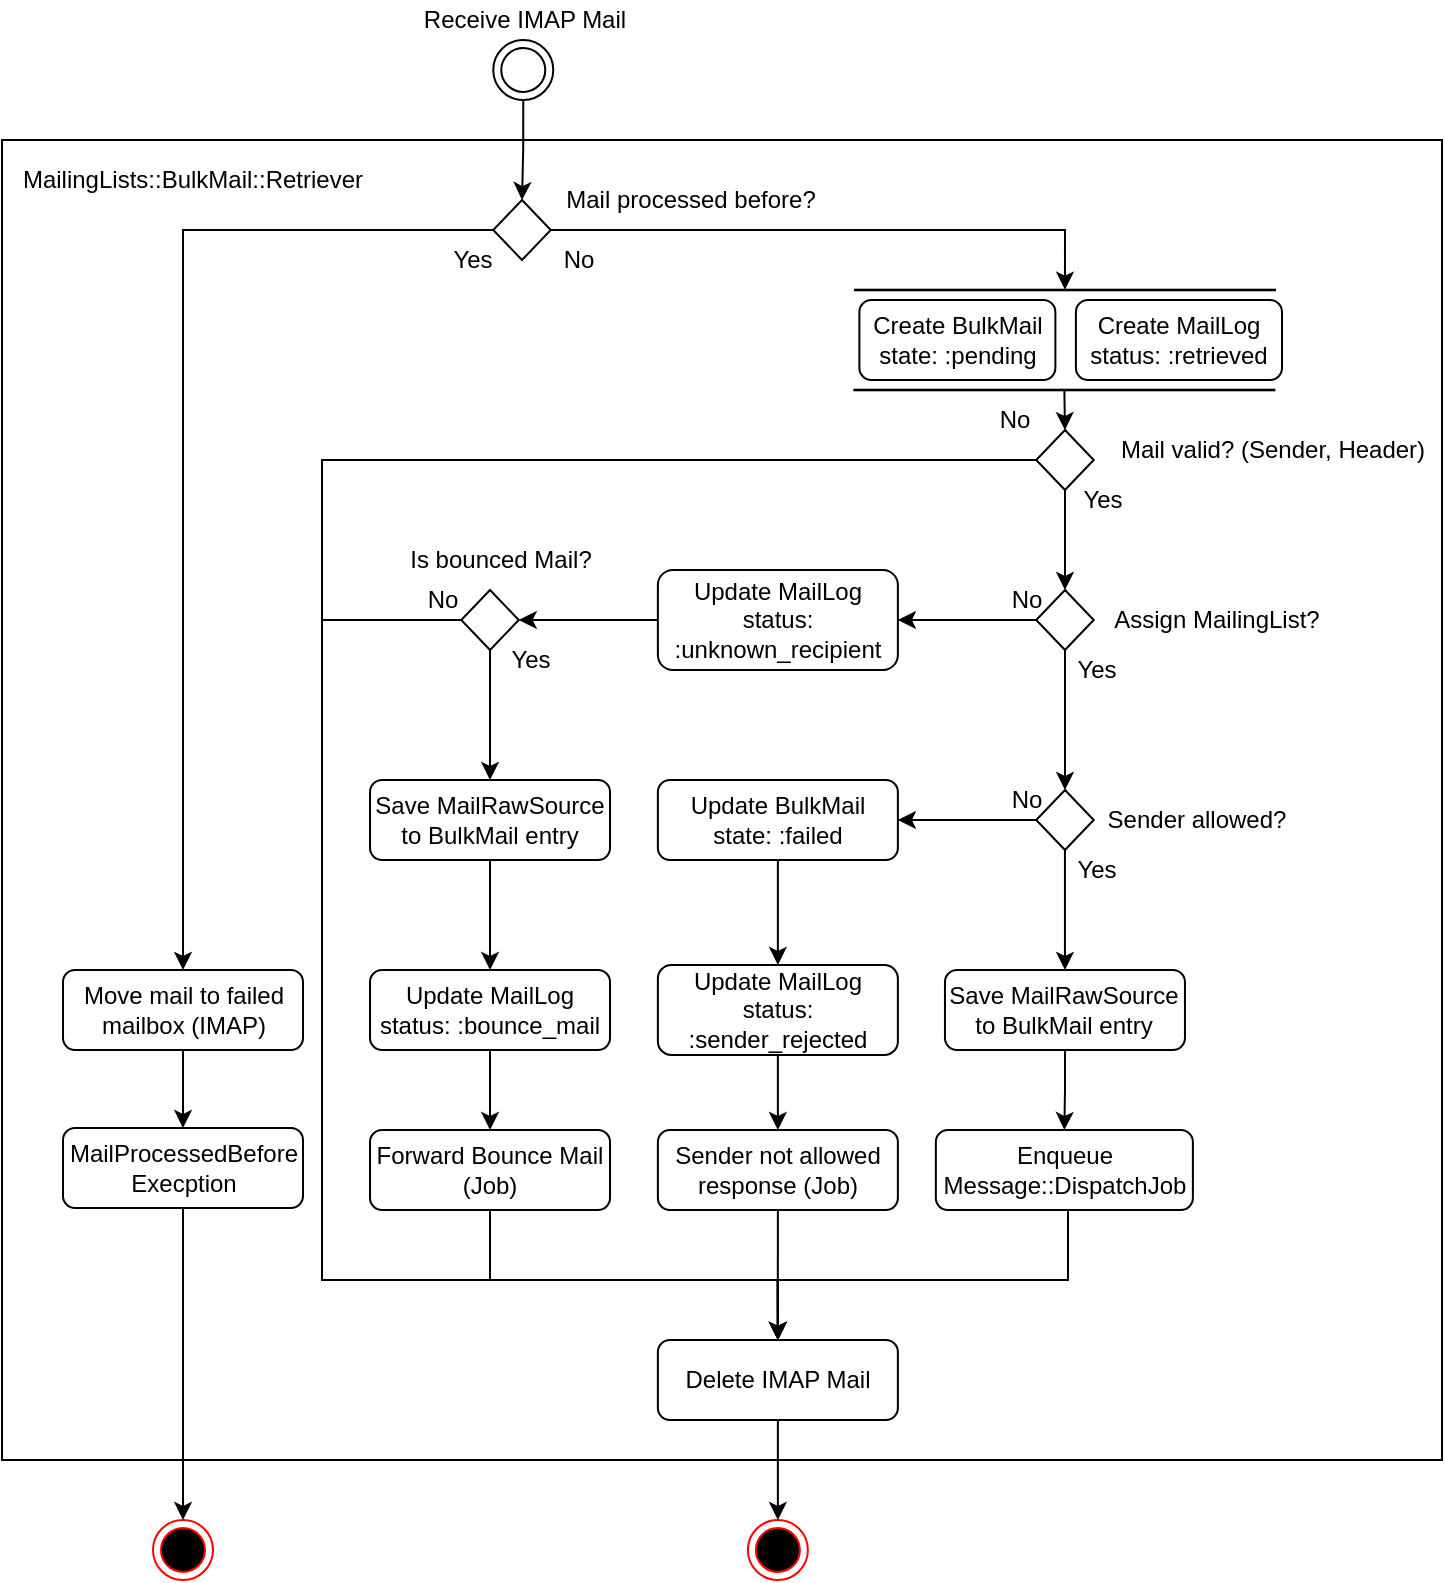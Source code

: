<mxfile version="15.8.7" type="device"><diagram id="C5RBs43oDa-KdzZeNtuy" name="Page-1"><mxGraphModel dx="979" dy="1275" grid="1" gridSize="10" guides="1" tooltips="1" connect="1" arrows="1" fold="1" page="1" pageScale="1" pageWidth="827" pageHeight="1169" math="0" shadow="0"><root><mxCell id="WIyWlLk6GJQsqaUBKTNV-0"/><mxCell id="WIyWlLk6GJQsqaUBKTNV-1" parent="WIyWlLk6GJQsqaUBKTNV-0"/><mxCell id="dEIOVO7-n2dO_YuL5tAZ-57" value="" style="rounded=0;whiteSpace=wrap;html=1;" parent="WIyWlLk6GJQsqaUBKTNV-1" vertex="1"><mxGeometry x="70" y="90" width="720" height="660" as="geometry"/></mxCell><mxCell id="dZTUYTMGQPjRePa1eu06-48" style="edgeStyle=orthogonalEdgeStyle;rounded=0;orthogonalLoop=1;jettySize=auto;html=1;entryX=0;entryY=0.5;entryDx=0;entryDy=0;" edge="1" parent="WIyWlLk6GJQsqaUBKTNV-1" source="WIyWlLk6GJQsqaUBKTNV-6" target="dZTUYTMGQPjRePa1eu06-37"><mxGeometry relative="1" as="geometry"/></mxCell><mxCell id="WIyWlLk6GJQsqaUBKTNV-6" value="" style="rhombus;whiteSpace=wrap;html=1;shadow=0;fontFamily=Helvetica;fontSize=12;align=center;strokeWidth=1;spacing=6;spacingTop=-4;" parent="WIyWlLk6GJQsqaUBKTNV-1" vertex="1"><mxGeometry x="315.63" y="120" width="28.75" height="30" as="geometry"/></mxCell><mxCell id="7kqk5AfiqWKKjKlD9xUX-3" style="edgeStyle=orthogonalEdgeStyle;rounded=0;orthogonalLoop=1;jettySize=auto;html=1;entryX=0.5;entryY=0;entryDx=0;entryDy=0;exitX=0;exitY=0.5;exitDx=0;exitDy=0;" parent="WIyWlLk6GJQsqaUBKTNV-1" source="WIyWlLk6GJQsqaUBKTNV-6" target="WIyWlLk6GJQsqaUBKTNV-11" edge="1"><mxGeometry relative="1" as="geometry"><Array as="points"><mxPoint x="160" y="135"/></Array></mxGeometry></mxCell><mxCell id="7kqk5AfiqWKKjKlD9xUX-1" style="edgeStyle=orthogonalEdgeStyle;rounded=0;orthogonalLoop=1;jettySize=auto;html=1;exitX=0.5;exitY=1;exitDx=0;exitDy=0;" parent="WIyWlLk6GJQsqaUBKTNV-1" source="dEIOVO7-n2dO_YuL5tAZ-51" target="WIyWlLk6GJQsqaUBKTNV-6" edge="1"><mxGeometry relative="1" as="geometry"><mxPoint x="330" y="80" as="sourcePoint"/></mxGeometry></mxCell><mxCell id="dEIOVO7-n2dO_YuL5tAZ-23" style="edgeStyle=orthogonalEdgeStyle;rounded=0;orthogonalLoop=1;jettySize=auto;html=1;entryX=0.5;entryY=0;entryDx=0;entryDy=0;exitX=0.5;exitY=1;exitDx=0;exitDy=0;" parent="WIyWlLk6GJQsqaUBKTNV-1" source="dEIOVO7-n2dO_YuL5tAZ-54" target="dEIOVO7-n2dO_YuL5tAZ-55" edge="1"><mxGeometry relative="1" as="geometry"><mxPoint x="602.95" y="390" as="sourcePoint"/><mxPoint x="602.96" y="430" as="targetPoint"/></mxGeometry></mxCell><mxCell id="7kqk5AfiqWKKjKlD9xUX-37" style="edgeStyle=orthogonalEdgeStyle;rounded=0;orthogonalLoop=1;jettySize=auto;html=1;startArrow=none;" parent="WIyWlLk6GJQsqaUBKTNV-1" source="WIyWlLk6GJQsqaUBKTNV-12" target="7kqk5AfiqWKKjKlD9xUX-36" edge="1"><mxGeometry relative="1" as="geometry"/></mxCell><mxCell id="WIyWlLk6GJQsqaUBKTNV-11" value="Move mail to failed mailbox (IMAP)" style="rounded=1;whiteSpace=wrap;html=1;fontSize=12;glass=0;strokeWidth=1;shadow=0;" parent="WIyWlLk6GJQsqaUBKTNV-1" vertex="1"><mxGeometry x="100.5" y="505" width="120" height="40" as="geometry"/></mxCell><mxCell id="7kqk5AfiqWKKjKlD9xUX-9" style="edgeStyle=orthogonalEdgeStyle;rounded=0;orthogonalLoop=1;jettySize=auto;html=1;exitX=0.5;exitY=1;exitDx=0;exitDy=0;entryX=0.5;entryY=0;entryDx=0;entryDy=0;" parent="WIyWlLk6GJQsqaUBKTNV-1" source="WIyWlLk6GJQsqaUBKTNV-11" target="WIyWlLk6GJQsqaUBKTNV-12" edge="1"><mxGeometry relative="1" as="geometry"><mxPoint x="570" y="270" as="targetPoint"/></mxGeometry></mxCell><mxCell id="7kqk5AfiqWKKjKlD9xUX-4" value="Yes" style="text;html=1;align=center;verticalAlign=middle;resizable=0;points=[];autosize=1;strokeColor=none;fillColor=none;" parent="WIyWlLk6GJQsqaUBKTNV-1" vertex="1"><mxGeometry x="600.04" y="260" width="40" height="20" as="geometry"/></mxCell><mxCell id="7kqk5AfiqWKKjKlD9xUX-24" style="edgeStyle=orthogonalEdgeStyle;rounded=0;orthogonalLoop=1;jettySize=auto;html=1;entryX=0.5;entryY=0;entryDx=0;entryDy=0;" parent="WIyWlLk6GJQsqaUBKTNV-1" source="7kqk5AfiqWKKjKlD9xUX-5" target="7kqk5AfiqWKKjKlD9xUX-23" edge="1"><mxGeometry relative="1" as="geometry"/></mxCell><mxCell id="7kqk5AfiqWKKjKlD9xUX-5" value="Save MailRawSource to BulkMail entry" style="rounded=1;whiteSpace=wrap;html=1;fontSize=12;glass=0;strokeWidth=1;shadow=0;" parent="WIyWlLk6GJQsqaUBKTNV-1" vertex="1"><mxGeometry x="541.48" y="505" width="120" height="40" as="geometry"/></mxCell><mxCell id="7kqk5AfiqWKKjKlD9xUX-10" value="No" style="text;html=1;align=center;verticalAlign=middle;resizable=0;points=[];autosize=1;strokeColor=none;fillColor=none;" parent="WIyWlLk6GJQsqaUBKTNV-1" vertex="1"><mxGeometry x="567.36" y="310" width="30" height="20" as="geometry"/></mxCell><mxCell id="7kqk5AfiqWKKjKlD9xUX-13" value="No" style="text;html=1;align=center;verticalAlign=middle;resizable=0;points=[];autosize=1;strokeColor=none;fillColor=none;" parent="WIyWlLk6GJQsqaUBKTNV-1" vertex="1"><mxGeometry x="561.25" y="220" width="30" height="20" as="geometry"/></mxCell><mxCell id="7kqk5AfiqWKKjKlD9xUX-14" value="Create MailLog&lt;br&gt;status: :retrieved" style="rounded=1;whiteSpace=wrap;html=1;fontSize=12;glass=0;strokeWidth=1;shadow=0;" parent="WIyWlLk6GJQsqaUBKTNV-1" vertex="1"><mxGeometry x="606.96" y="170" width="103.04" height="40" as="geometry"/></mxCell><mxCell id="7kqk5AfiqWKKjKlD9xUX-17" value="Yes" style="text;html=1;align=center;verticalAlign=middle;resizable=0;points=[];autosize=1;strokeColor=none;fillColor=none;" parent="WIyWlLk6GJQsqaUBKTNV-1" vertex="1"><mxGeometry x="597.36" y="345" width="40" height="20" as="geometry"/></mxCell><mxCell id="dEIOVO7-n2dO_YuL5tAZ-22" style="edgeStyle=orthogonalEdgeStyle;rounded=0;orthogonalLoop=1;jettySize=auto;html=1;exitX=0;exitY=0.5;exitDx=0;exitDy=0;entryX=1;entryY=0.5;entryDx=0;entryDy=0;" parent="WIyWlLk6GJQsqaUBKTNV-1" source="dEIOVO7-n2dO_YuL5tAZ-54" target="7kqk5AfiqWKKjKlD9xUX-35" edge="1"><mxGeometry relative="1" as="geometry"><mxPoint x="565.91" y="330" as="sourcePoint"/></mxGeometry></mxCell><mxCell id="dEIOVO7-n2dO_YuL5tAZ-26" style="edgeStyle=orthogonalEdgeStyle;rounded=0;orthogonalLoop=1;jettySize=auto;html=1;exitX=0;exitY=0.5;exitDx=0;exitDy=0;" parent="WIyWlLk6GJQsqaUBKTNV-1" source="dEIOVO7-n2dO_YuL5tAZ-55" target="7kqk5AfiqWKKjKlD9xUX-28" edge="1"><mxGeometry relative="1" as="geometry"><mxPoint x="567.94" y="430" as="sourcePoint"/></mxGeometry></mxCell><mxCell id="dEIOVO7-n2dO_YuL5tAZ-27" style="edgeStyle=orthogonalEdgeStyle;rounded=0;orthogonalLoop=1;jettySize=auto;html=1;entryX=0.5;entryY=0;entryDx=0;entryDy=0;exitX=0.5;exitY=1;exitDx=0;exitDy=0;" parent="WIyWlLk6GJQsqaUBKTNV-1" source="dEIOVO7-n2dO_YuL5tAZ-55" target="7kqk5AfiqWKKjKlD9xUX-5" edge="1"><mxGeometry relative="1" as="geometry"><mxPoint x="602.94" y="460.0" as="sourcePoint"/></mxGeometry></mxCell><mxCell id="dEIOVO7-n2dO_YuL5tAZ-15" style="edgeStyle=orthogonalEdgeStyle;rounded=0;orthogonalLoop=1;jettySize=auto;html=1;entryX=0.5;entryY=0;entryDx=0;entryDy=0;" parent="WIyWlLk6GJQsqaUBKTNV-1" source="7kqk5AfiqWKKjKlD9xUX-23" target="dZTUYTMGQPjRePa1eu06-50" edge="1"><mxGeometry relative="1" as="geometry"><mxPoint x="457.94" y="925" as="targetPoint"/><Array as="points"><mxPoint x="603" y="660"/><mxPoint x="458" y="660"/></Array></mxGeometry></mxCell><mxCell id="7kqk5AfiqWKKjKlD9xUX-23" value="Enqueue Message::DispatchJob" style="rounded=1;whiteSpace=wrap;html=1;fontSize=12;glass=0;strokeWidth=1;shadow=0;" parent="WIyWlLk6GJQsqaUBKTNV-1" vertex="1"><mxGeometry x="536.92" y="585" width="128.52" height="40" as="geometry"/></mxCell><mxCell id="7kqk5AfiqWKKjKlD9xUX-25" value="" style="ellipse;html=1;shape=endState;fillColor=#000000;strokeColor=#ff0000;" parent="WIyWlLk6GJQsqaUBKTNV-1" vertex="1"><mxGeometry x="442.94" y="780" width="30" height="30" as="geometry"/></mxCell><mxCell id="7kqk5AfiqWKKjKlD9xUX-31" style="edgeStyle=orthogonalEdgeStyle;rounded=0;orthogonalLoop=1;jettySize=auto;html=1;entryX=0.5;entryY=0;entryDx=0;entryDy=0;" parent="WIyWlLk6GJQsqaUBKTNV-1" source="7kqk5AfiqWKKjKlD9xUX-28" target="dEIOVO7-n2dO_YuL5tAZ-45" edge="1"><mxGeometry relative="1" as="geometry"/></mxCell><mxCell id="7kqk5AfiqWKKjKlD9xUX-28" value="Update BulkMail state: :failed" style="rounded=1;whiteSpace=wrap;html=1;fontSize=12;glass=0;strokeWidth=1;shadow=0;" parent="WIyWlLk6GJQsqaUBKTNV-1" vertex="1"><mxGeometry x="397.94" y="410" width="120" height="40" as="geometry"/></mxCell><mxCell id="7kqk5AfiqWKKjKlD9xUX-30" value="Sender not allowed response (Job)" style="rounded=1;whiteSpace=wrap;html=1;fontSize=12;glass=0;strokeWidth=1;shadow=0;" parent="WIyWlLk6GJQsqaUBKTNV-1" vertex="1"><mxGeometry x="397.94" y="585" width="120" height="40" as="geometry"/></mxCell><mxCell id="7kqk5AfiqWKKjKlD9xUX-40" style="edgeStyle=orthogonalEdgeStyle;rounded=0;orthogonalLoop=1;jettySize=auto;html=1;entryX=0.5;entryY=0;entryDx=0;entryDy=0;exitX=0.5;exitY=1;exitDx=0;exitDy=0;" parent="WIyWlLk6GJQsqaUBKTNV-1" source="7kqk5AfiqWKKjKlD9xUX-30" target="dZTUYTMGQPjRePa1eu06-50" edge="1"><mxGeometry relative="1" as="geometry"><mxPoint x="457.94" y="955" as="sourcePoint"/><mxPoint x="457.94" y="925" as="targetPoint"/><Array as="points"><mxPoint x="458" y="690"/><mxPoint x="458" y="690"/></Array></mxGeometry></mxCell><mxCell id="dEIOVO7-n2dO_YuL5tAZ-25" style="edgeStyle=orthogonalEdgeStyle;rounded=0;orthogonalLoop=1;jettySize=auto;html=1;" parent="WIyWlLk6GJQsqaUBKTNV-1" source="7kqk5AfiqWKKjKlD9xUX-35" target="dZTUYTMGQPjRePa1eu06-0" edge="1"><mxGeometry relative="1" as="geometry"><mxPoint x="350" y="330" as="targetPoint"/><Array as="points"/></mxGeometry></mxCell><mxCell id="7kqk5AfiqWKKjKlD9xUX-35" value="Update MailLog&lt;br&gt;status:&lt;br&gt;:unknown_recipient" style="rounded=1;whiteSpace=wrap;html=1;fontSize=12;glass=0;strokeWidth=1;shadow=0;" parent="WIyWlLk6GJQsqaUBKTNV-1" vertex="1"><mxGeometry x="397.94" y="305" width="120" height="50" as="geometry"/></mxCell><mxCell id="7kqk5AfiqWKKjKlD9xUX-36" value="" style="ellipse;html=1;shape=endState;fillColor=#000000;strokeColor=#ff0000;" parent="WIyWlLk6GJQsqaUBKTNV-1" vertex="1"><mxGeometry x="145.5" y="780" width="30" height="30" as="geometry"/></mxCell><mxCell id="WIyWlLk6GJQsqaUBKTNV-12" value="MailProcessedBefore&lt;br&gt;Execption" style="rounded=1;whiteSpace=wrap;html=1;fontSize=12;glass=0;strokeWidth=1;shadow=0;" parent="WIyWlLk6GJQsqaUBKTNV-1" vertex="1"><mxGeometry x="100.5" y="584" width="120" height="40" as="geometry"/></mxCell><mxCell id="dEIOVO7-n2dO_YuL5tAZ-18" style="edgeStyle=orthogonalEdgeStyle;rounded=0;orthogonalLoop=1;jettySize=auto;html=1;entryX=0.5;entryY=0;entryDx=0;entryDy=0;exitX=0;exitY=0.5;exitDx=0;exitDy=0;" parent="WIyWlLk6GJQsqaUBKTNV-1" source="dEIOVO7-n2dO_YuL5tAZ-50" target="dZTUYTMGQPjRePa1eu06-50" edge="1"><mxGeometry relative="1" as="geometry"><mxPoint x="567.94" y="305" as="sourcePoint"/><mxPoint x="457.94" y="925" as="targetPoint"/><Array as="points"><mxPoint x="230" y="250"/><mxPoint x="230" y="660"/><mxPoint x="458" y="660"/></Array></mxGeometry></mxCell><mxCell id="dEIOVO7-n2dO_YuL5tAZ-9" value="No" style="text;html=1;align=center;verticalAlign=middle;resizable=0;points=[];autosize=1;strokeColor=none;fillColor=none;" parent="WIyWlLk6GJQsqaUBKTNV-1" vertex="1"><mxGeometry x="567.35" y="410" width="30" height="20" as="geometry"/></mxCell><mxCell id="dEIOVO7-n2dO_YuL5tAZ-10" value="Yes" style="text;html=1;align=center;verticalAlign=middle;resizable=0;points=[];autosize=1;strokeColor=none;fillColor=none;" parent="WIyWlLk6GJQsqaUBKTNV-1" vertex="1"><mxGeometry x="597.35" y="445" width="40" height="20" as="geometry"/></mxCell><mxCell id="dEIOVO7-n2dO_YuL5tAZ-28" value="&lt;span&gt;Mail processed before?&lt;/span&gt;" style="text;html=1;align=center;verticalAlign=middle;resizable=0;points=[];autosize=1;strokeColor=none;fillColor=none;" parent="WIyWlLk6GJQsqaUBKTNV-1" vertex="1"><mxGeometry x="344.38" y="110" width="140" height="20" as="geometry"/></mxCell><mxCell id="dEIOVO7-n2dO_YuL5tAZ-33" value="&lt;span&gt;Mail valid? (Sender, Header)&lt;/span&gt;" style="text;html=1;align=center;verticalAlign=middle;resizable=0;points=[];autosize=1;strokeColor=none;fillColor=none;" parent="WIyWlLk6GJQsqaUBKTNV-1" vertex="1"><mxGeometry x="620.0" y="235" width="170" height="20" as="geometry"/></mxCell><mxCell id="dEIOVO7-n2dO_YuL5tAZ-38" value="&lt;span&gt;Sender allowed?&lt;/span&gt;" style="text;html=1;align=center;verticalAlign=middle;resizable=0;points=[];autosize=1;strokeColor=none;fillColor=none;" parent="WIyWlLk6GJQsqaUBKTNV-1" vertex="1"><mxGeometry x="617.32" y="420" width="100" height="20" as="geometry"/></mxCell><mxCell id="dEIOVO7-n2dO_YuL5tAZ-41" value="&lt;span&gt;Assign MailingList?&lt;/span&gt;" style="text;html=1;align=center;verticalAlign=middle;resizable=0;points=[];autosize=1;strokeColor=none;fillColor=none;" parent="WIyWlLk6GJQsqaUBKTNV-1" vertex="1"><mxGeometry x="617.33" y="320" width="120" height="20" as="geometry"/></mxCell><mxCell id="dEIOVO7-n2dO_YuL5tAZ-46" value="" style="edgeStyle=none;rounded=0;orthogonalLoop=1;jettySize=auto;html=1;endArrow=classic;endFill=1;" parent="WIyWlLk6GJQsqaUBKTNV-1" source="dEIOVO7-n2dO_YuL5tAZ-45" target="7kqk5AfiqWKKjKlD9xUX-30" edge="1"><mxGeometry relative="1" as="geometry"/></mxCell><mxCell id="dEIOVO7-n2dO_YuL5tAZ-45" value="Update MailLog&lt;br&gt;status: :sender_rejected" style="rounded=1;whiteSpace=wrap;html=1;fontSize=12;glass=0;strokeWidth=1;shadow=0;" parent="WIyWlLk6GJQsqaUBKTNV-1" vertex="1"><mxGeometry x="397.94" y="502.5" width="120" height="45" as="geometry"/></mxCell><mxCell id="dEIOVO7-n2dO_YuL5tAZ-47" value="No" style="text;html=1;align=center;verticalAlign=middle;resizable=0;points=[];autosize=1;strokeColor=none;fillColor=none;" parent="WIyWlLk6GJQsqaUBKTNV-1" vertex="1"><mxGeometry x="343" y="140" width="30" height="20" as="geometry"/></mxCell><mxCell id="dEIOVO7-n2dO_YuL5tAZ-48" value="Yes" style="text;html=1;align=center;verticalAlign=middle;resizable=0;points=[];autosize=1;strokeColor=none;fillColor=none;" parent="WIyWlLk6GJQsqaUBKTNV-1" vertex="1"><mxGeometry x="284.97" y="140" width="40" height="20" as="geometry"/></mxCell><mxCell id="dZTUYTMGQPjRePa1eu06-55" style="edgeStyle=orthogonalEdgeStyle;rounded=0;orthogonalLoop=1;jettySize=auto;html=1;exitX=0.5;exitY=1;exitDx=0;exitDy=0;entryX=0.5;entryY=0;entryDx=0;entryDy=0;" edge="1" parent="WIyWlLk6GJQsqaUBKTNV-1" source="dEIOVO7-n2dO_YuL5tAZ-50" target="dEIOVO7-n2dO_YuL5tAZ-54"><mxGeometry relative="1" as="geometry"/></mxCell><mxCell id="dEIOVO7-n2dO_YuL5tAZ-50" value="" style="rhombus;whiteSpace=wrap;html=1;shadow=0;fontFamily=Helvetica;fontSize=12;align=center;strokeWidth=1;spacing=6;spacingTop=-4;" parent="WIyWlLk6GJQsqaUBKTNV-1" vertex="1"><mxGeometry x="587.11" y="235" width="28.75" height="30" as="geometry"/></mxCell><mxCell id="dEIOVO7-n2dO_YuL5tAZ-51" value="" style="ellipse;shape=doubleEllipse;html=1;dashed=0;whitespace=wrap;aspect=fixed;" parent="WIyWlLk6GJQsqaUBKTNV-1" vertex="1"><mxGeometry x="315.63" y="40" width="30" height="30" as="geometry"/></mxCell><mxCell id="dEIOVO7-n2dO_YuL5tAZ-52" value="&lt;span&gt;Receive IMAP Mail&lt;/span&gt;" style="text;html=1;align=center;verticalAlign=middle;resizable=0;points=[];autosize=1;strokeColor=none;fillColor=none;" parent="WIyWlLk6GJQsqaUBKTNV-1" vertex="1"><mxGeometry x="270.63" y="20" width="120" height="20" as="geometry"/></mxCell><mxCell id="dEIOVO7-n2dO_YuL5tAZ-54" value="" style="rhombus;whiteSpace=wrap;html=1;shadow=0;fontFamily=Helvetica;fontSize=12;align=center;strokeWidth=1;spacing=6;spacingTop=-4;" parent="WIyWlLk6GJQsqaUBKTNV-1" vertex="1"><mxGeometry x="587.11" y="315" width="28.75" height="30" as="geometry"/></mxCell><mxCell id="dEIOVO7-n2dO_YuL5tAZ-55" value="" style="rhombus;whiteSpace=wrap;html=1;shadow=0;fontFamily=Helvetica;fontSize=12;align=center;strokeWidth=1;spacing=6;spacingTop=-4;" parent="WIyWlLk6GJQsqaUBKTNV-1" vertex="1"><mxGeometry x="587.11" y="415" width="28.75" height="30" as="geometry"/></mxCell><mxCell id="dEIOVO7-n2dO_YuL5tAZ-58" value="MailingLists::BulkMail::Retriever" style="text;html=1;align=center;verticalAlign=middle;resizable=0;points=[];autosize=1;strokeColor=none;fillColor=none;" parent="WIyWlLk6GJQsqaUBKTNV-1" vertex="1"><mxGeometry x="70" y="100" width="190" height="20" as="geometry"/></mxCell><mxCell id="dZTUYTMGQPjRePa1eu06-9" style="edgeStyle=orthogonalEdgeStyle;rounded=0;orthogonalLoop=1;jettySize=auto;html=1;exitX=0;exitY=0.5;exitDx=0;exitDy=0;entryX=0.5;entryY=0;entryDx=0;entryDy=0;" edge="1" parent="WIyWlLk6GJQsqaUBKTNV-1" source="dZTUYTMGQPjRePa1eu06-0" target="dZTUYTMGQPjRePa1eu06-50"><mxGeometry relative="1" as="geometry"><Array as="points"><mxPoint x="230" y="330"/><mxPoint x="230" y="660"/><mxPoint x="458" y="660"/></Array></mxGeometry></mxCell><mxCell id="dZTUYTMGQPjRePa1eu06-15" style="edgeStyle=orthogonalEdgeStyle;rounded=0;orthogonalLoop=1;jettySize=auto;html=1;exitX=0.5;exitY=1;exitDx=0;exitDy=0;entryX=0.5;entryY=0;entryDx=0;entryDy=0;" edge="1" parent="WIyWlLk6GJQsqaUBKTNV-1" source="dZTUYTMGQPjRePa1eu06-0" target="dZTUYTMGQPjRePa1eu06-17"><mxGeometry relative="1" as="geometry"><mxPoint x="314.005" y="430" as="targetPoint"/></mxGeometry></mxCell><mxCell id="dZTUYTMGQPjRePa1eu06-0" value="" style="rhombus;whiteSpace=wrap;html=1;shadow=0;fontFamily=Helvetica;fontSize=12;align=center;strokeWidth=1;spacing=6;spacingTop=-4;" vertex="1" parent="WIyWlLk6GJQsqaUBKTNV-1"><mxGeometry x="299.63" y="315" width="28.75" height="30" as="geometry"/></mxCell><mxCell id="dZTUYTMGQPjRePa1eu06-1" value="Is bounced Mail?" style="text;html=1;align=center;verticalAlign=middle;resizable=0;points=[];autosize=1;strokeColor=none;fillColor=none;" vertex="1" parent="WIyWlLk6GJQsqaUBKTNV-1"><mxGeometry x="264.0" y="290" width="110" height="20" as="geometry"/></mxCell><mxCell id="dZTUYTMGQPjRePa1eu06-2" value="No" style="text;html=1;align=center;verticalAlign=middle;resizable=0;points=[];autosize=1;strokeColor=none;fillColor=none;" vertex="1" parent="WIyWlLk6GJQsqaUBKTNV-1"><mxGeometry x="274.63" y="310" width="30" height="20" as="geometry"/></mxCell><mxCell id="dZTUYTMGQPjRePa1eu06-3" value="Yes" style="text;html=1;align=center;verticalAlign=middle;resizable=0;points=[];autosize=1;strokeColor=none;fillColor=none;" vertex="1" parent="WIyWlLk6GJQsqaUBKTNV-1"><mxGeometry x="313.66" y="340" width="40" height="20" as="geometry"/></mxCell><mxCell id="dZTUYTMGQPjRePa1eu06-16" style="edgeStyle=orthogonalEdgeStyle;rounded=0;orthogonalLoop=1;jettySize=auto;html=1;entryX=0.5;entryY=0;entryDx=0;entryDy=0;" edge="1" parent="WIyWlLk6GJQsqaUBKTNV-1" source="dZTUYTMGQPjRePa1eu06-12" target="dZTUYTMGQPjRePa1eu06-50"><mxGeometry relative="1" as="geometry"><mxPoint x="400" y="820" as="targetPoint"/><Array as="points"><mxPoint x="314" y="660"/><mxPoint x="458" y="660"/></Array></mxGeometry></mxCell><mxCell id="dZTUYTMGQPjRePa1eu06-12" value="Forward Bounce Mail (Job)" style="rounded=1;whiteSpace=wrap;html=1;fontSize=12;glass=0;strokeWidth=1;shadow=0;" vertex="1" parent="WIyWlLk6GJQsqaUBKTNV-1"><mxGeometry x="254.01" y="585" width="120" height="40" as="geometry"/></mxCell><mxCell id="dZTUYTMGQPjRePa1eu06-13" value="" style="edgeStyle=none;rounded=0;orthogonalLoop=1;jettySize=auto;html=1;endArrow=classic;endFill=1;" edge="1" parent="WIyWlLk6GJQsqaUBKTNV-1" source="dZTUYTMGQPjRePa1eu06-14" target="dZTUYTMGQPjRePa1eu06-12"><mxGeometry relative="1" as="geometry"/></mxCell><mxCell id="dZTUYTMGQPjRePa1eu06-14" value="Update MailLog status: :bounce_mail" style="rounded=1;whiteSpace=wrap;html=1;fontSize=12;glass=0;strokeWidth=1;shadow=0;" vertex="1" parent="WIyWlLk6GJQsqaUBKTNV-1"><mxGeometry x="254.01" y="505" width="120" height="40" as="geometry"/></mxCell><mxCell id="dZTUYTMGQPjRePa1eu06-18" style="edgeStyle=orthogonalEdgeStyle;rounded=0;orthogonalLoop=1;jettySize=auto;html=1;entryX=0.5;entryY=0;entryDx=0;entryDy=0;" edge="1" parent="WIyWlLk6GJQsqaUBKTNV-1" source="dZTUYTMGQPjRePa1eu06-17" target="dZTUYTMGQPjRePa1eu06-14"><mxGeometry relative="1" as="geometry"/></mxCell><mxCell id="dZTUYTMGQPjRePa1eu06-17" value="Save MailRawSource to BulkMail entry" style="rounded=1;whiteSpace=wrap;html=1;fontSize=12;glass=0;strokeWidth=1;shadow=0;" vertex="1" parent="WIyWlLk6GJQsqaUBKTNV-1"><mxGeometry x="254.01" y="410" width="120" height="40" as="geometry"/></mxCell><mxCell id="dZTUYTMGQPjRePa1eu06-20" value="Create BulkMail&lt;br&gt;state: :pending" style="rounded=1;whiteSpace=wrap;html=1;fontSize=12;glass=0;strokeWidth=1;shadow=0;" vertex="1" parent="WIyWlLk6GJQsqaUBKTNV-1"><mxGeometry x="498.69" y="170" width="98" height="40" as="geometry"/></mxCell><mxCell id="dZTUYTMGQPjRePa1eu06-37" value="" style="shape=rect;html=1;fillColor=#000000;verticalLabelPosition=bottom;verticalAlignment=top;rotation=90;" vertex="1" parent="WIyWlLk6GJQsqaUBKTNV-1"><mxGeometry x="601.33" y="60" width="0.3" height="210" as="geometry"/></mxCell><mxCell id="dZTUYTMGQPjRePa1eu06-52" style="edgeStyle=orthogonalEdgeStyle;rounded=0;orthogonalLoop=1;jettySize=auto;html=1;entryX=0.5;entryY=0;entryDx=0;entryDy=0;" edge="1" parent="WIyWlLk6GJQsqaUBKTNV-1" source="dZTUYTMGQPjRePa1eu06-50" target="7kqk5AfiqWKKjKlD9xUX-25"><mxGeometry relative="1" as="geometry"/></mxCell><mxCell id="dZTUYTMGQPjRePa1eu06-50" value="&lt;span&gt;Delete IMAP Mail&lt;/span&gt;" style="rounded=1;whiteSpace=wrap;html=1;fontSize=12;glass=0;strokeWidth=1;shadow=0;" vertex="1" parent="WIyWlLk6GJQsqaUBKTNV-1"><mxGeometry x="397.94" y="690" width="120" height="40" as="geometry"/></mxCell><mxCell id="dZTUYTMGQPjRePa1eu06-56" style="edgeStyle=orthogonalEdgeStyle;rounded=0;orthogonalLoop=1;jettySize=auto;html=1;exitX=0;exitY=0.5;exitDx=0;exitDy=0;entryX=0.5;entryY=0;entryDx=0;entryDy=0;" edge="1" parent="WIyWlLk6GJQsqaUBKTNV-1" source="dZTUYTMGQPjRePa1eu06-53" target="dEIOVO7-n2dO_YuL5tAZ-50"><mxGeometry relative="1" as="geometry"/></mxCell><mxCell id="dZTUYTMGQPjRePa1eu06-53" value="" style="shape=rect;html=1;fillColor=#000000;verticalLabelPosition=bottom;verticalAlignment=top;rotation=90;" vertex="1" parent="WIyWlLk6GJQsqaUBKTNV-1"><mxGeometry x="601.03" y="110" width="0.3" height="210" as="geometry"/></mxCell></root></mxGraphModel></diagram></mxfile>